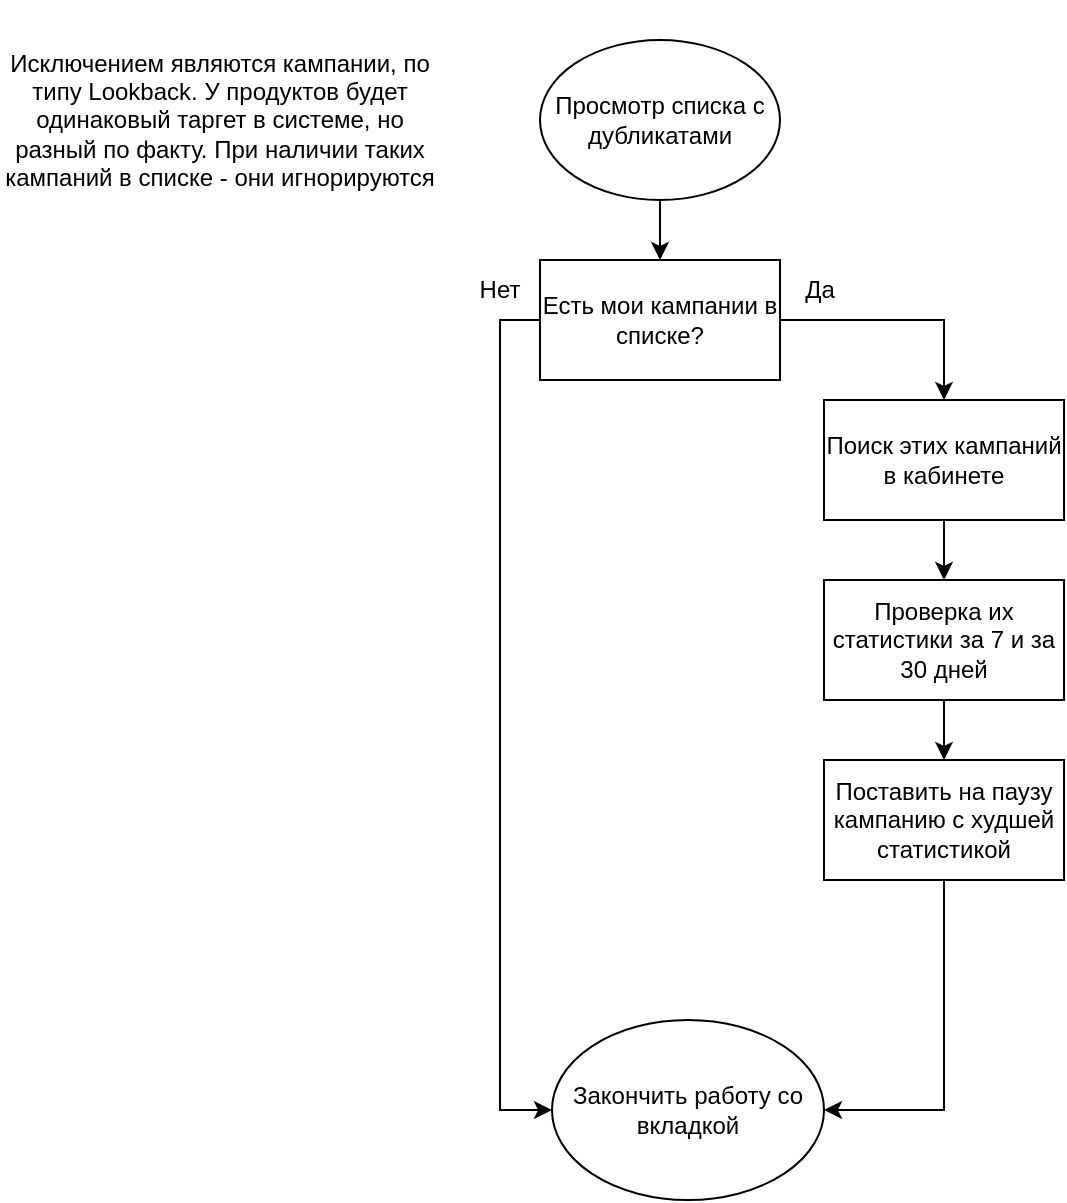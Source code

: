 <mxfile version="24.7.17">
  <diagram name="Страница — 1" id="JOK1xQbKsb8GH7w-pVX7">
    <mxGraphModel grid="1" page="1" gridSize="10" guides="1" tooltips="1" connect="1" arrows="1" fold="1" pageScale="1" pageWidth="827" pageHeight="1169" math="0" shadow="0">
      <root>
        <mxCell id="0" />
        <mxCell id="1" parent="0" />
        <mxCell id="sybt0P4ooFRNjT5rKLIc-1" value="Исключением являются кампании, по типу Lookback. У продуктов будет одинаковый таргет в системе, но разный по факту. При наличии таких кампаний в списке - они игнорируются" style="text;html=1;align=center;verticalAlign=middle;whiteSpace=wrap;rounded=0;" vertex="1" parent="1">
          <mxGeometry x="70" y="40" width="220" height="120" as="geometry" />
        </mxCell>
        <mxCell id="sybt0P4ooFRNjT5rKLIc-7" style="edgeStyle=orthogonalEdgeStyle;rounded=0;orthogonalLoop=1;jettySize=auto;html=1;exitX=0.5;exitY=1;exitDx=0;exitDy=0;entryX=0.5;entryY=0;entryDx=0;entryDy=0;" edge="1" parent="1" source="sybt0P4ooFRNjT5rKLIc-2" target="sybt0P4ooFRNjT5rKLIc-3">
          <mxGeometry relative="1" as="geometry" />
        </mxCell>
        <mxCell id="sybt0P4ooFRNjT5rKLIc-2" value="Просмотр списка с дубликатами" style="ellipse;whiteSpace=wrap;html=1;" vertex="1" parent="1">
          <mxGeometry x="340" y="60" width="120" height="80" as="geometry" />
        </mxCell>
        <mxCell id="sybt0P4ooFRNjT5rKLIc-5" style="edgeStyle=orthogonalEdgeStyle;rounded=0;orthogonalLoop=1;jettySize=auto;html=1;exitX=0;exitY=0.5;exitDx=0;exitDy=0;entryX=0;entryY=0.5;entryDx=0;entryDy=0;" edge="1" parent="1" source="sybt0P4ooFRNjT5rKLIc-3" target="sybt0P4ooFRNjT5rKLIc-4">
          <mxGeometry relative="1" as="geometry" />
        </mxCell>
        <mxCell id="sybt0P4ooFRNjT5rKLIc-9" style="edgeStyle=orthogonalEdgeStyle;rounded=0;orthogonalLoop=1;jettySize=auto;html=1;exitX=1;exitY=0.5;exitDx=0;exitDy=0;entryX=0.5;entryY=0;entryDx=0;entryDy=0;" edge="1" parent="1" source="sybt0P4ooFRNjT5rKLIc-3" target="sybt0P4ooFRNjT5rKLIc-8">
          <mxGeometry relative="1" as="geometry" />
        </mxCell>
        <mxCell id="sybt0P4ooFRNjT5rKLIc-3" value="Есть мои кампании в списке?" style="rounded=0;whiteSpace=wrap;html=1;" vertex="1" parent="1">
          <mxGeometry x="340" y="170" width="120" height="60" as="geometry" />
        </mxCell>
        <mxCell id="sybt0P4ooFRNjT5rKLIc-4" value="Закончить работу со вкладкой" style="ellipse;whiteSpace=wrap;html=1;" vertex="1" parent="1">
          <mxGeometry x="346" y="550" width="136" height="90" as="geometry" />
        </mxCell>
        <mxCell id="sybt0P4ooFRNjT5rKLIc-6" value="Нет" style="text;html=1;align=center;verticalAlign=middle;whiteSpace=wrap;rounded=0;" vertex="1" parent="1">
          <mxGeometry x="290" y="170" width="60" height="30" as="geometry" />
        </mxCell>
        <mxCell id="sybt0P4ooFRNjT5rKLIc-15" style="edgeStyle=orthogonalEdgeStyle;rounded=0;orthogonalLoop=1;jettySize=auto;html=1;exitX=0.5;exitY=1;exitDx=0;exitDy=0;entryX=0.5;entryY=0;entryDx=0;entryDy=0;" edge="1" parent="1" source="sybt0P4ooFRNjT5rKLIc-8" target="sybt0P4ooFRNjT5rKLIc-11">
          <mxGeometry relative="1" as="geometry" />
        </mxCell>
        <mxCell id="sybt0P4ooFRNjT5rKLIc-8" value="Поиск этих кампаний в кабинете" style="rounded=0;whiteSpace=wrap;html=1;" vertex="1" parent="1">
          <mxGeometry x="482" y="240" width="120" height="60" as="geometry" />
        </mxCell>
        <mxCell id="sybt0P4ooFRNjT5rKLIc-10" value="Да" style="text;html=1;align=center;verticalAlign=middle;whiteSpace=wrap;rounded=0;" vertex="1" parent="1">
          <mxGeometry x="450" y="170" width="60" height="30" as="geometry" />
        </mxCell>
        <mxCell id="sybt0P4ooFRNjT5rKLIc-14" style="edgeStyle=orthogonalEdgeStyle;rounded=0;orthogonalLoop=1;jettySize=auto;html=1;exitX=0.5;exitY=1;exitDx=0;exitDy=0;entryX=0.5;entryY=0;entryDx=0;entryDy=0;" edge="1" parent="1" source="sybt0P4ooFRNjT5rKLIc-11" target="sybt0P4ooFRNjT5rKLIc-12">
          <mxGeometry relative="1" as="geometry" />
        </mxCell>
        <mxCell id="sybt0P4ooFRNjT5rKLIc-11" value="Проверка их статистики за 7 и за 30 дней" style="rounded=0;whiteSpace=wrap;html=1;" vertex="1" parent="1">
          <mxGeometry x="482" y="330" width="120" height="60" as="geometry" />
        </mxCell>
        <mxCell id="sybt0P4ooFRNjT5rKLIc-13" style="edgeStyle=orthogonalEdgeStyle;rounded=0;orthogonalLoop=1;jettySize=auto;html=1;exitX=0.5;exitY=1;exitDx=0;exitDy=0;entryX=1;entryY=0.5;entryDx=0;entryDy=0;" edge="1" parent="1" source="sybt0P4ooFRNjT5rKLIc-12" target="sybt0P4ooFRNjT5rKLIc-4">
          <mxGeometry relative="1" as="geometry" />
        </mxCell>
        <mxCell id="sybt0P4ooFRNjT5rKLIc-12" value="Поставить на паузу кампанию с худшей статистикой" style="rounded=0;whiteSpace=wrap;html=1;" vertex="1" parent="1">
          <mxGeometry x="482" y="420" width="120" height="60" as="geometry" />
        </mxCell>
      </root>
    </mxGraphModel>
  </diagram>
</mxfile>
